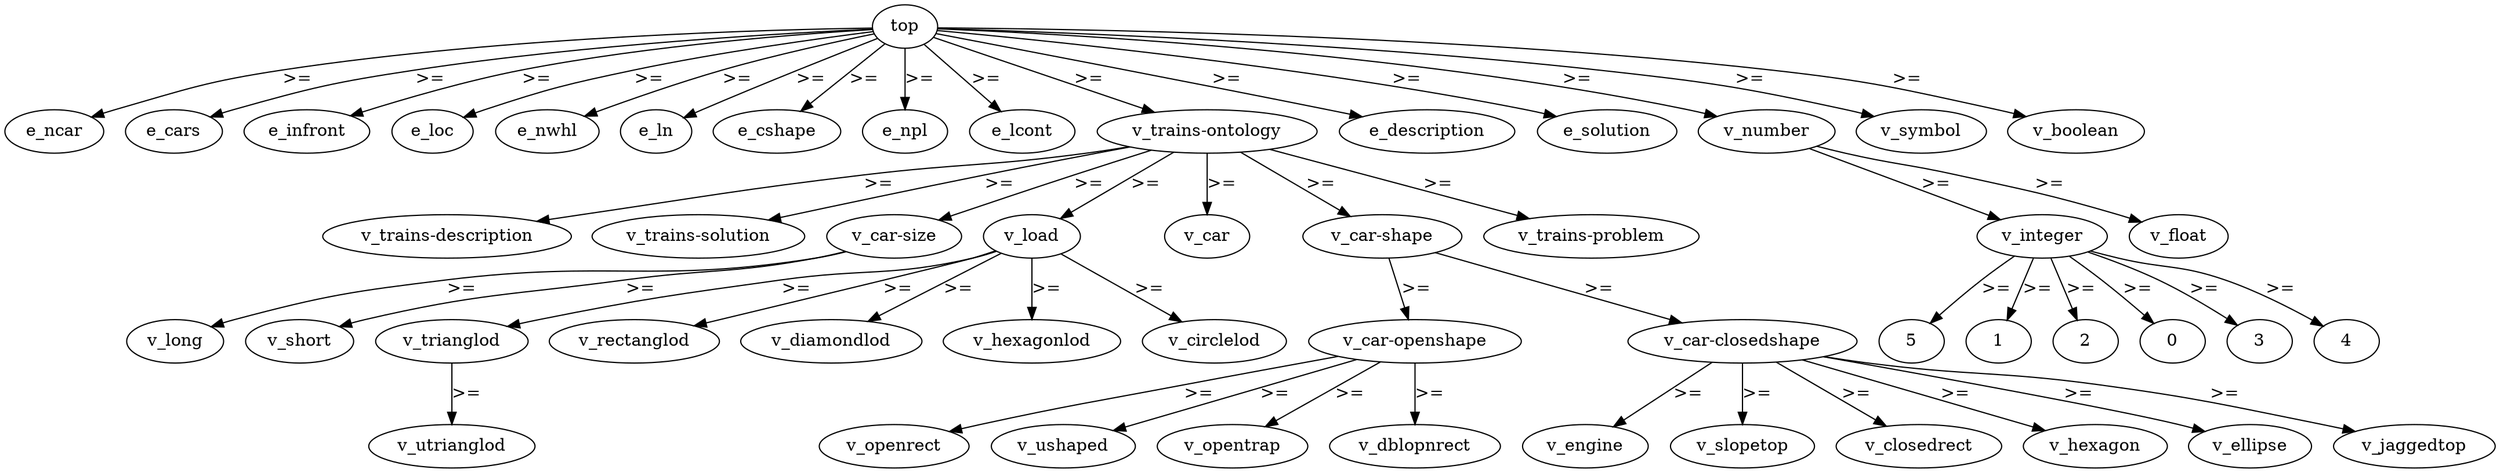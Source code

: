 digraph "ontology" {
  v0 [label="top"];
  v1 [label="v_trains-description"];
  v2 [label="e_ncar"];
  v3 [label="e_cars"];
  v4 [label="v_car-openshape"];
  v5 [label="v_car-closedshape"];
  v6 [label="v_trianglod"];
  v7 [label="v_rectanglod"];
  v8 [label="v_diamondlod"];
  v9 [label="v_trains-solution"];
  v10 [label="v_car-size"];
  v11 [label="v_hexagonlod"];
  v12 [label="v_load"];
  v13 [label="v_car"];
  v14 [label="e_infront"];
  v15 [label="e_loc"];
  v16 [label="e_nwhl"];
  v17 [label="e_ln"];
  v18 [label="e_cshape"];
  v19 [label="e_npl"];
  v20 [label="e_lcont"];
  v21 [label="v_car-shape"];
  v22 [label="v_utrianglod"];
  v23 [label="v_circlelod"];
  v24 [label="v_trains-ontology"];
  v25 [label="v_trains-problem"];
  v26 [label="e_description"];
  v27 [label="e_solution"];
  v28 [label="v_number"];
  v29 [label="v_symbol"];
  v30 [label="v_boolean"];
  v31 [label="v_integer"];
  v32 [label="v_float"];
  v33 [label="5"];
  v34 [label="1"];
  v35 [label="2"];
  v36 [label="v_long"];
  v37 [label="v_engine"];
  v38 [label="0"];
  v39 [label="3"];
  v40 [label="v_openrect"];
  v41 [label="v_short"];
  v42 [label="v_slopetop"];
  v43 [label="4"];
  v44 [label="v_ushaped"];
  v45 [label="v_closedrect"];
  v46 [label="v_opentrap"];
  v47 [label="v_hexagon"];
  v48 [label="v_dblopnrect"];
  v49 [label="v_ellipse"];
  v50 [label="v_jaggedtop"];
  v0 -> v2 [label=">="];
  v0 -> v3 [label=">="];
  v0 -> v14 [label=">="];
  v0 -> v15 [label=">="];
  v0 -> v16 [label=">="];
  v0 -> v17 [label=">="];
  v0 -> v18 [label=">="];
  v0 -> v19 [label=">="];
  v0 -> v20 [label=">="];
  v0 -> v24 [label=">="];
  v0 -> v26 [label=">="];
  v0 -> v27 [label=">="];
  v0 -> v28 [label=">="];
  v0 -> v29 [label=">="];
  v0 -> v30 [label=">="];
  v4 -> v40 [label=">="];
  v4 -> v44 [label=">="];
  v4 -> v46 [label=">="];
  v4 -> v48 [label=">="];
  v5 -> v37 [label=">="];
  v5 -> v42 [label=">="];
  v5 -> v45 [label=">="];
  v5 -> v47 [label=">="];
  v5 -> v49 [label=">="];
  v5 -> v50 [label=">="];
  v6 -> v22 [label=">="];
  v10 -> v36 [label=">="];
  v10 -> v41 [label=">="];
  v12 -> v6 [label=">="];
  v12 -> v7 [label=">="];
  v12 -> v8 [label=">="];
  v12 -> v11 [label=">="];
  v12 -> v23 [label=">="];
  v21 -> v4 [label=">="];
  v21 -> v5 [label=">="];
  v24 -> v1 [label=">="];
  v24 -> v9 [label=">="];
  v24 -> v10 [label=">="];
  v24 -> v12 [label=">="];
  v24 -> v13 [label=">="];
  v24 -> v21 [label=">="];
  v24 -> v25 [label=">="];
  v28 -> v31 [label=">="];
  v28 -> v32 [label=">="];
  v31 -> v33 [label=">="];
  v31 -> v34 [label=">="];
  v31 -> v35 [label=">="];
  v31 -> v38 [label=">="];
  v31 -> v39 [label=">="];
  v31 -> v43 [label=">="];
}
